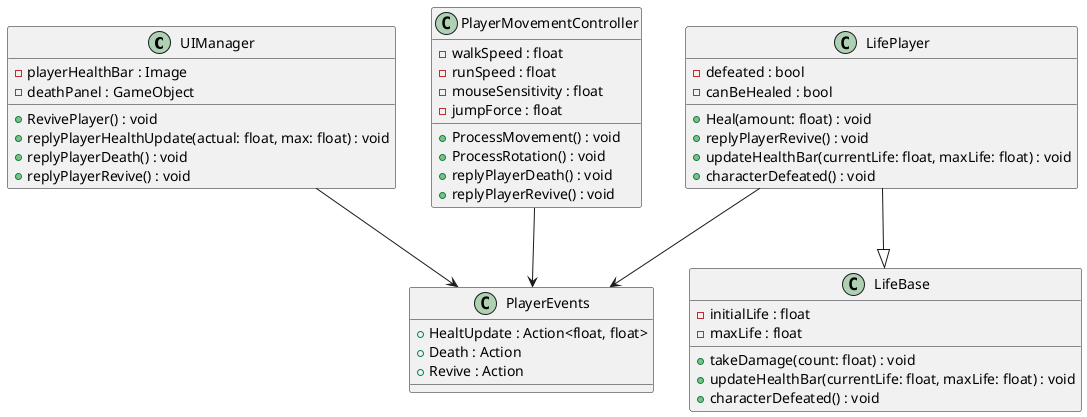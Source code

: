 @startuml

class UIManager {
    - playerHealthBar : Image
    - deathPanel : GameObject
    + RevivePlayer() : void
    + replyPlayerHealthUpdate(actual: float, max: float) : void
    + replyPlayerDeath() : void
    + replyPlayerRevive() : void
}

class LifePlayer {
    - defeated : bool
    - canBeHealed : bool
    + Heal(amount: float) : void
    + replyPlayerRevive() : void
    + updateHealthBar(currentLife: float, maxLife: float) : void
    + characterDefeated() : void
}

class LifeBase {
    - initialLife : float
    - maxLife : float
    + takeDamage(count: float) : void
    + updateHealthBar(currentLife: float, maxLife: float) : void
    + characterDefeated() : void
}


class PlayerMovementController {
    - walkSpeed : float
    - runSpeed : float
    - mouseSensitivity : float
    - jumpForce : float
    + ProcessMovement() : void
    + ProcessRotation() : void
    + replyPlayerDeath() : void
    + replyPlayerRevive() : void
}

class PlayerEvents {
    + HealtUpdate : Action<float, float>
    + Death : Action
    + Revive : Action
}

LifePlayer --|> LifeBase
LifePlayer --> PlayerEvents
UIManager --> PlayerEvents
PlayerMovementController --> PlayerEvents

@enduml
